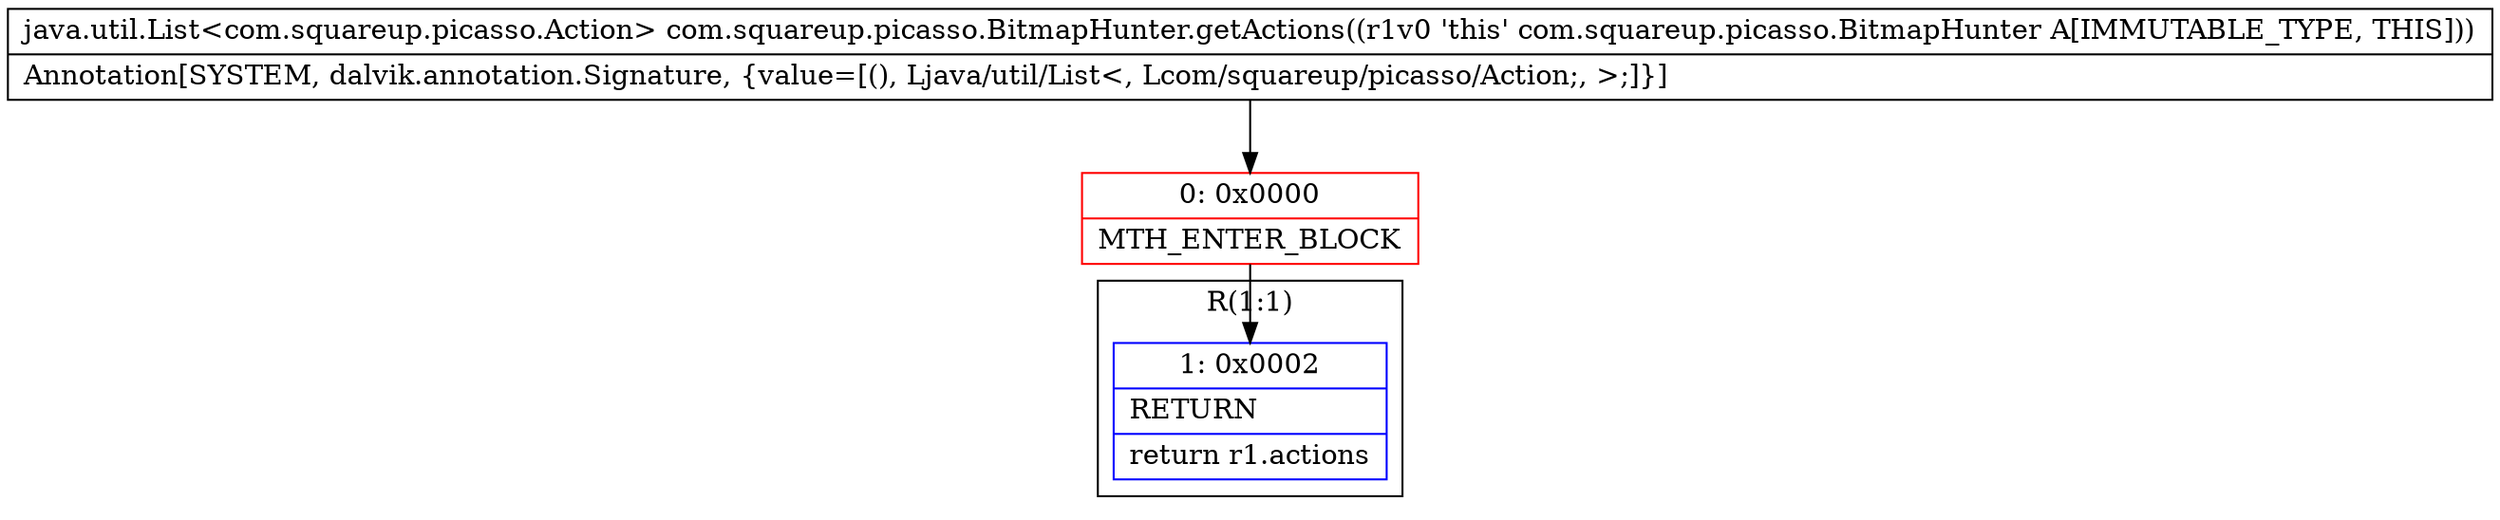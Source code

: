 digraph "CFG forcom.squareup.picasso.BitmapHunter.getActions()Ljava\/util\/List;" {
subgraph cluster_Region_50037885 {
label = "R(1:1)";
node [shape=record,color=blue];
Node_1 [shape=record,label="{1\:\ 0x0002|RETURN\l|return r1.actions\l}"];
}
Node_0 [shape=record,color=red,label="{0\:\ 0x0000|MTH_ENTER_BLOCK\l}"];
MethodNode[shape=record,label="{java.util.List\<com.squareup.picasso.Action\> com.squareup.picasso.BitmapHunter.getActions((r1v0 'this' com.squareup.picasso.BitmapHunter A[IMMUTABLE_TYPE, THIS]))  | Annotation[SYSTEM, dalvik.annotation.Signature, \{value=[(), Ljava\/util\/List\<, Lcom\/squareup\/picasso\/Action;, \>;]\}]\l}"];
MethodNode -> Node_0;
Node_0 -> Node_1;
}

